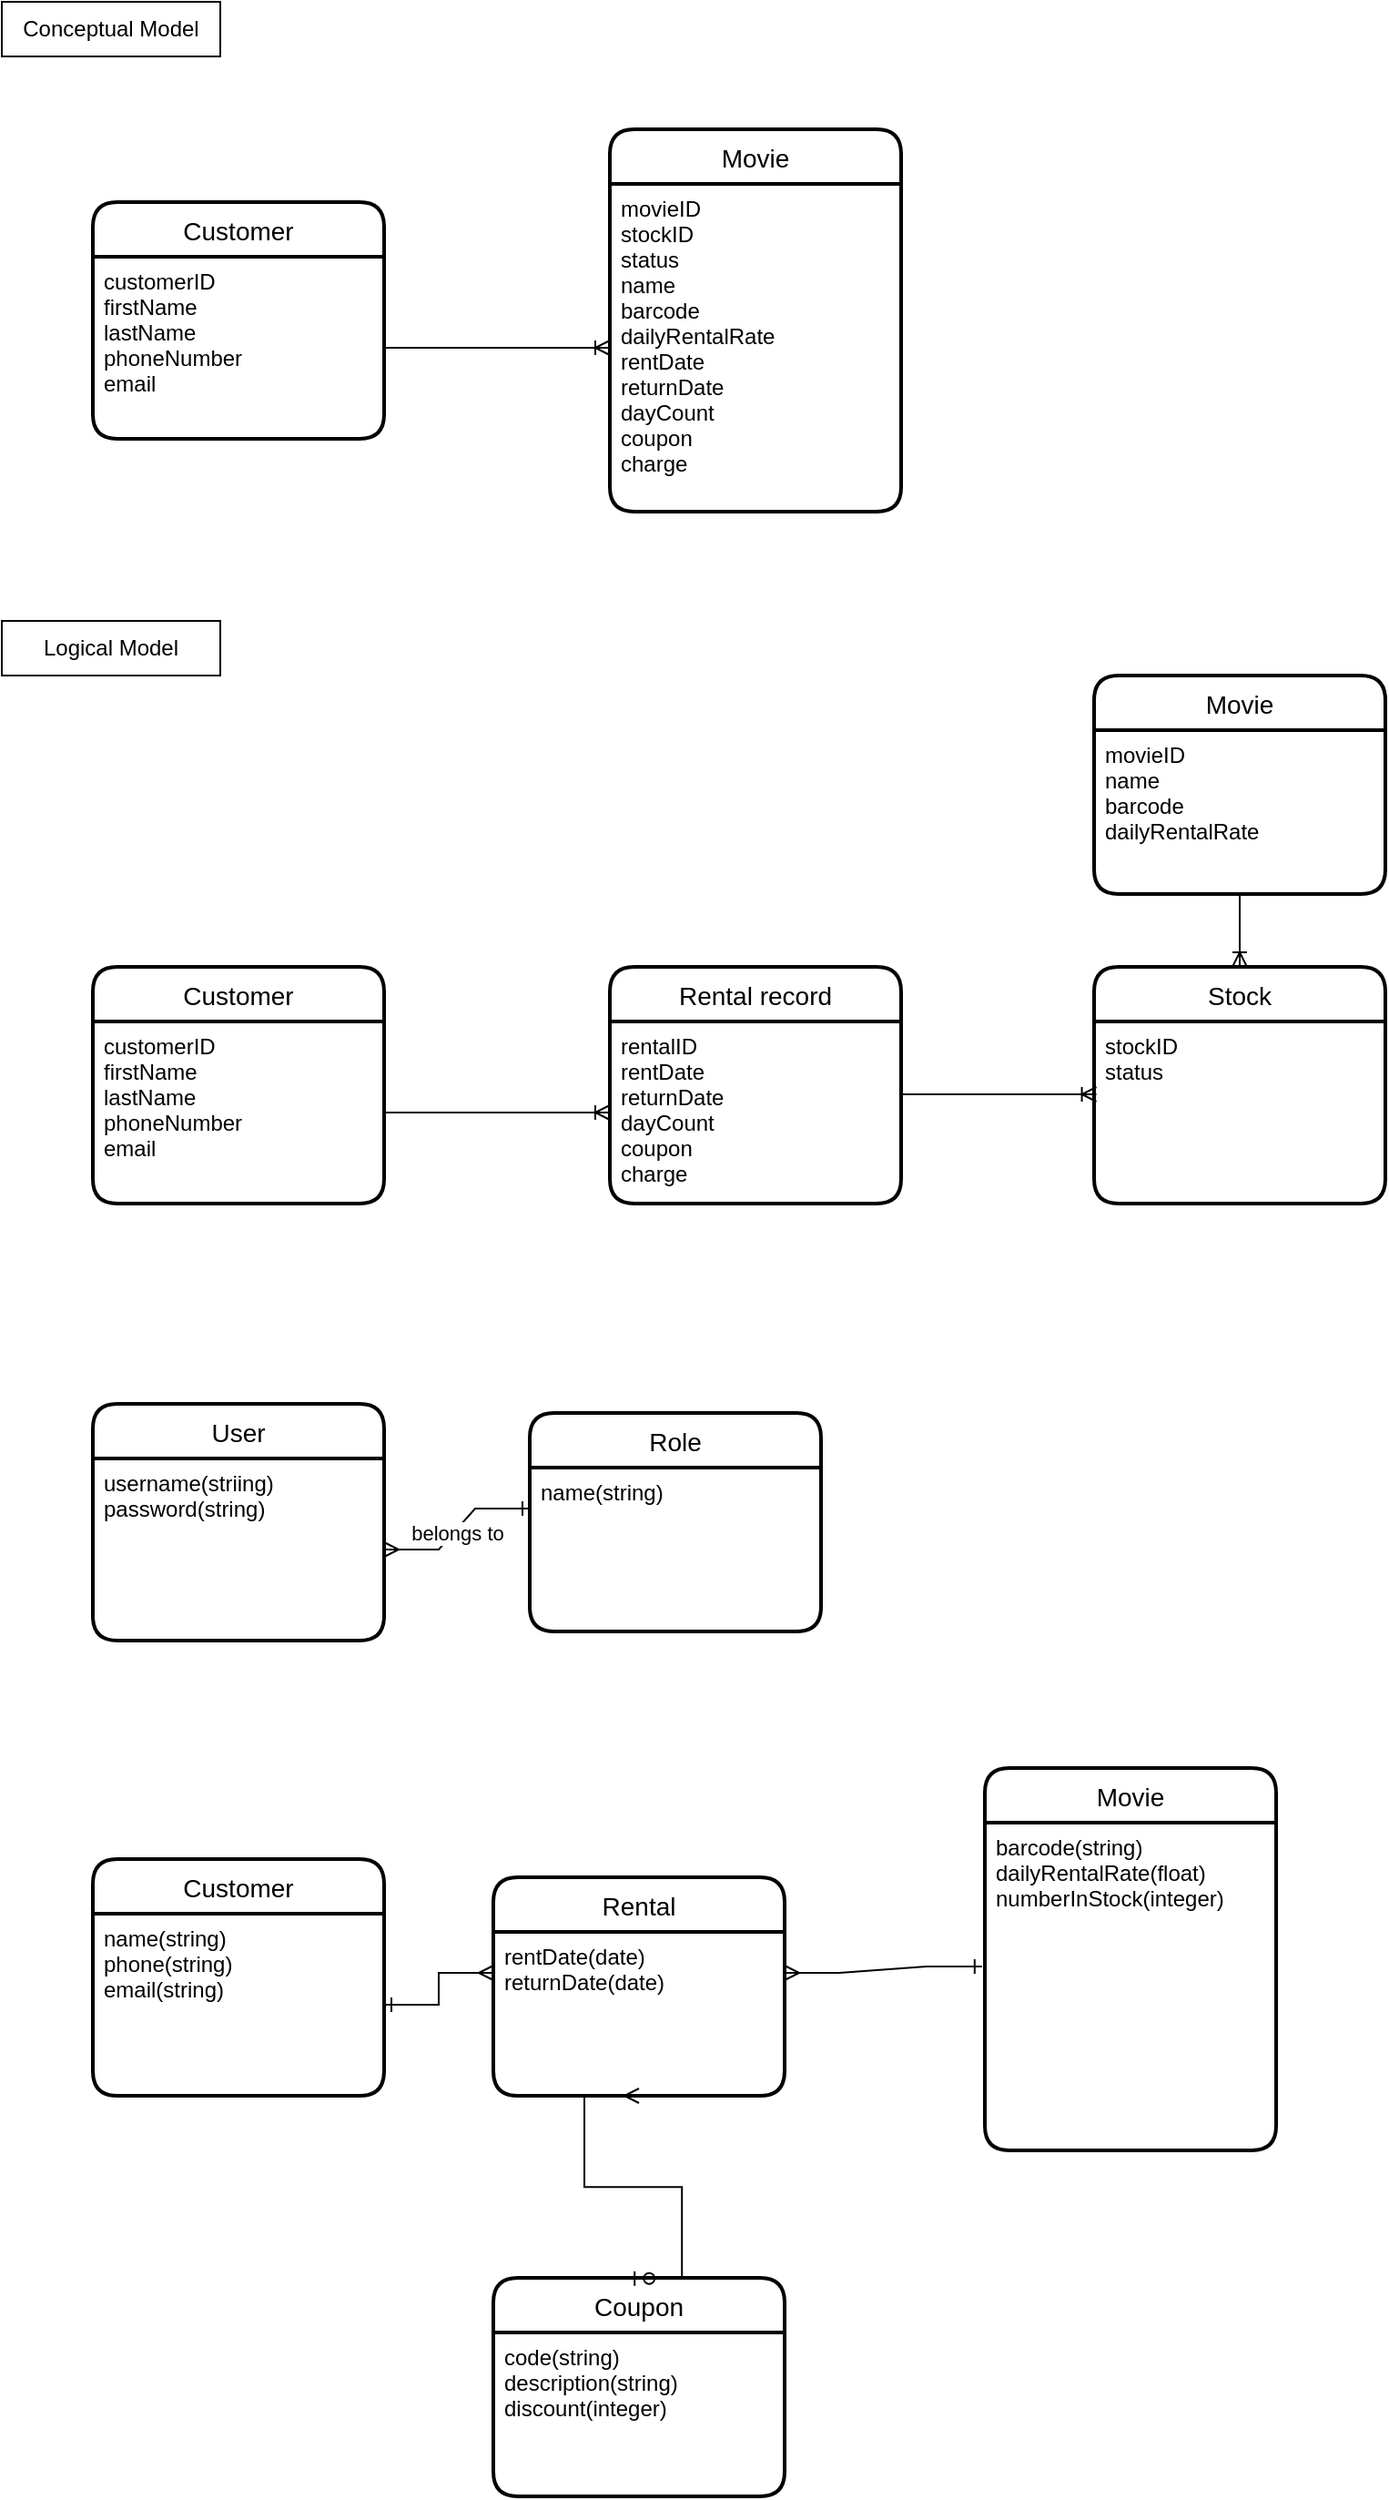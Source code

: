 <mxfile version="17.4.5" type="github">
  <diagram id="hTz190bk3s1_CpM7HC0W" name="Page-1">
    <mxGraphModel dx="1038" dy="544" grid="1" gridSize="10" guides="1" tooltips="1" connect="1" arrows="1" fold="1" page="1" pageScale="1" pageWidth="827" pageHeight="1169" math="0" shadow="0">
      <root>
        <mxCell id="0" />
        <mxCell id="1" parent="0" />
        <mxCell id="MXJ_lkBCTQzSXtX3pdmt-1" value="Conceptual Model" style="rounded=0;whiteSpace=wrap;html=1;" parent="1" vertex="1">
          <mxGeometry width="120" height="30" as="geometry" />
        </mxCell>
        <mxCell id="MXJ_lkBCTQzSXtX3pdmt-7" value="Customer" style="swimlane;childLayout=stackLayout;horizontal=1;startSize=30;horizontalStack=0;rounded=1;fontSize=14;fontStyle=0;strokeWidth=2;resizeParent=0;resizeLast=1;shadow=0;dashed=0;align=center;" parent="1" vertex="1">
          <mxGeometry x="50" y="110" width="160" height="130" as="geometry" />
        </mxCell>
        <mxCell id="MXJ_lkBCTQzSXtX3pdmt-8" value="customerID&#xa;firstName&#xa;lastName&#xa;phoneNumber&#xa;email" style="align=left;strokeColor=none;fillColor=none;spacingLeft=4;fontSize=12;verticalAlign=top;resizable=0;rotatable=0;part=1;" parent="MXJ_lkBCTQzSXtX3pdmt-7" vertex="1">
          <mxGeometry y="30" width="160" height="100" as="geometry" />
        </mxCell>
        <mxCell id="MXJ_lkBCTQzSXtX3pdmt-9" value="Movie" style="swimlane;childLayout=stackLayout;horizontal=1;startSize=30;horizontalStack=0;rounded=1;fontSize=14;fontStyle=0;strokeWidth=2;resizeParent=0;resizeLast=1;shadow=0;dashed=0;align=center;" parent="1" vertex="1">
          <mxGeometry x="334" y="70" width="160" height="210" as="geometry" />
        </mxCell>
        <mxCell id="MXJ_lkBCTQzSXtX3pdmt-10" value="movieID&#xa;stockID&#xa;status&#xa;name&#xa;barcode&#xa;dailyRentalRate&#xa;rentDate&#xa;returnDate&#xa;dayCount&#xa;coupon&#xa;charge" style="align=left;strokeColor=none;fillColor=none;spacingLeft=4;fontSize=12;verticalAlign=top;resizable=0;rotatable=0;part=1;" parent="MXJ_lkBCTQzSXtX3pdmt-9" vertex="1">
          <mxGeometry y="30" width="160" height="180" as="geometry" />
        </mxCell>
        <mxCell id="MXJ_lkBCTQzSXtX3pdmt-18" value="" style="edgeStyle=entityRelationEdgeStyle;fontSize=12;html=1;endArrow=ERoneToMany;rounded=0;exitX=1;exitY=0.5;exitDx=0;exitDy=0;entryX=0;entryY=0.5;entryDx=0;entryDy=0;" parent="1" source="MXJ_lkBCTQzSXtX3pdmt-8" target="MXJ_lkBCTQzSXtX3pdmt-10" edge="1">
          <mxGeometry width="100" height="100" relative="1" as="geometry">
            <mxPoint x="220" y="240" as="sourcePoint" />
            <mxPoint x="320" y="140" as="targetPoint" />
          </mxGeometry>
        </mxCell>
        <mxCell id="vFdzTWe66evXKx0dbc7Y-1" value="Logical Model" style="rounded=0;whiteSpace=wrap;html=1;" parent="1" vertex="1">
          <mxGeometry y="340" width="120" height="30" as="geometry" />
        </mxCell>
        <mxCell id="vFdzTWe66evXKx0dbc7Y-2" value="Movie" style="swimlane;childLayout=stackLayout;horizontal=1;startSize=30;horizontalStack=0;rounded=1;fontSize=14;fontStyle=0;strokeWidth=2;resizeParent=0;resizeLast=1;shadow=0;dashed=0;align=center;" parent="1" vertex="1">
          <mxGeometry x="600" y="370" width="160" height="120" as="geometry" />
        </mxCell>
        <mxCell id="vFdzTWe66evXKx0dbc7Y-3" value="movieID&#xa;name&#xa;barcode&#xa;dailyRentalRate" style="align=left;strokeColor=none;fillColor=none;spacingLeft=4;fontSize=12;verticalAlign=top;resizable=0;rotatable=0;part=1;" parent="vFdzTWe66evXKx0dbc7Y-2" vertex="1">
          <mxGeometry y="30" width="160" height="90" as="geometry" />
        </mxCell>
        <mxCell id="vFdzTWe66evXKx0dbc7Y-4" value="Stock" style="swimlane;childLayout=stackLayout;horizontal=1;startSize=30;horizontalStack=0;rounded=1;fontSize=14;fontStyle=0;strokeWidth=2;resizeParent=0;resizeLast=1;shadow=0;dashed=0;align=center;" parent="1" vertex="1">
          <mxGeometry x="600" y="530" width="160" height="130" as="geometry" />
        </mxCell>
        <mxCell id="vFdzTWe66evXKx0dbc7Y-5" value="stockID&#xa;status" style="align=left;strokeColor=none;fillColor=none;spacingLeft=4;fontSize=12;verticalAlign=top;resizable=0;rotatable=0;part=1;" parent="vFdzTWe66evXKx0dbc7Y-4" vertex="1">
          <mxGeometry y="30" width="160" height="100" as="geometry" />
        </mxCell>
        <mxCell id="vFdzTWe66evXKx0dbc7Y-6" value="Customer" style="swimlane;childLayout=stackLayout;horizontal=1;startSize=30;horizontalStack=0;rounded=1;fontSize=14;fontStyle=0;strokeWidth=2;resizeParent=0;resizeLast=1;shadow=0;dashed=0;align=center;" parent="1" vertex="1">
          <mxGeometry x="50" y="530" width="160" height="130" as="geometry" />
        </mxCell>
        <mxCell id="vFdzTWe66evXKx0dbc7Y-7" value="customerID&#xa;firstName&#xa;lastName&#xa;phoneNumber&#xa;email" style="align=left;strokeColor=none;fillColor=none;spacingLeft=4;fontSize=12;verticalAlign=top;resizable=0;rotatable=0;part=1;" parent="vFdzTWe66evXKx0dbc7Y-6" vertex="1">
          <mxGeometry y="30" width="160" height="100" as="geometry" />
        </mxCell>
        <mxCell id="vFdzTWe66evXKx0dbc7Y-8" value="Rental record" style="swimlane;childLayout=stackLayout;horizontal=1;startSize=30;horizontalStack=0;rounded=1;fontSize=14;fontStyle=0;strokeWidth=2;resizeParent=0;resizeLast=1;shadow=0;dashed=0;align=center;" parent="1" vertex="1">
          <mxGeometry x="334" y="530" width="160" height="130" as="geometry" />
        </mxCell>
        <mxCell id="vFdzTWe66evXKx0dbc7Y-9" value="rentalID&#xa;rentDate&#xa;returnDate&#xa;dayCount&#xa;coupon&#xa;charge" style="align=left;strokeColor=none;fillColor=none;spacingLeft=4;fontSize=12;verticalAlign=top;resizable=0;rotatable=0;part=1;" parent="vFdzTWe66evXKx0dbc7Y-8" vertex="1">
          <mxGeometry y="30" width="160" height="100" as="geometry" />
        </mxCell>
        <mxCell id="vFdzTWe66evXKx0dbc7Y-10" value="" style="fontSize=12;html=1;endArrow=ERoneToMany;rounded=0;exitX=0.5;exitY=1;exitDx=0;exitDy=0;entryX=0.5;entryY=0;entryDx=0;entryDy=0;" parent="1" source="vFdzTWe66evXKx0dbc7Y-3" target="vFdzTWe66evXKx0dbc7Y-4" edge="1">
          <mxGeometry width="100" height="100" relative="1" as="geometry">
            <mxPoint x="640" y="600" as="sourcePoint" />
            <mxPoint x="680" y="530" as="targetPoint" />
          </mxGeometry>
        </mxCell>
        <mxCell id="vFdzTWe66evXKx0dbc7Y-11" value="" style="edgeStyle=entityRelationEdgeStyle;fontSize=12;html=1;endArrow=ERoneToMany;rounded=0;exitX=1.005;exitY=0.4;exitDx=0;exitDy=0;exitPerimeter=0;entryX=0.008;entryY=0.4;entryDx=0;entryDy=0;entryPerimeter=0;" parent="1" source="vFdzTWe66evXKx0dbc7Y-9" target="vFdzTWe66evXKx0dbc7Y-5" edge="1">
          <mxGeometry width="100" height="100" relative="1" as="geometry">
            <mxPoint x="500" y="660" as="sourcePoint" />
            <mxPoint x="600" y="560" as="targetPoint" />
          </mxGeometry>
        </mxCell>
        <mxCell id="vFdzTWe66evXKx0dbc7Y-12" value="" style="edgeStyle=entityRelationEdgeStyle;fontSize=12;html=1;endArrow=ERoneToMany;rounded=0;exitX=1;exitY=0.5;exitDx=0;exitDy=0;entryX=0;entryY=0.5;entryDx=0;entryDy=0;" parent="1" source="vFdzTWe66evXKx0dbc7Y-7" target="vFdzTWe66evXKx0dbc7Y-9" edge="1">
          <mxGeometry width="100" height="100" relative="1" as="geometry">
            <mxPoint x="220" y="660" as="sourcePoint" />
            <mxPoint x="320" y="560" as="targetPoint" />
          </mxGeometry>
        </mxCell>
        <mxCell id="hnBGA0cPSTTm0U6I2sg--1" value="User" style="swimlane;childLayout=stackLayout;horizontal=1;startSize=30;horizontalStack=0;rounded=1;fontSize=14;fontStyle=0;strokeWidth=2;resizeParent=0;resizeLast=1;shadow=0;dashed=0;align=center;" vertex="1" parent="1">
          <mxGeometry x="50" y="770" width="160" height="130" as="geometry" />
        </mxCell>
        <mxCell id="hnBGA0cPSTTm0U6I2sg--2" value="username(striing)&#xa;password(string)" style="align=left;strokeColor=none;fillColor=none;spacingLeft=4;fontSize=12;verticalAlign=top;resizable=0;rotatable=0;part=1;" vertex="1" parent="hnBGA0cPSTTm0U6I2sg--1">
          <mxGeometry y="30" width="160" height="100" as="geometry" />
        </mxCell>
        <mxCell id="hnBGA0cPSTTm0U6I2sg--5" value="" style="edgeStyle=entityRelationEdgeStyle;fontSize=12;html=1;endArrow=ERone;rounded=0;exitX=1;exitY=0.5;exitDx=0;exitDy=0;startArrow=ERmany;startFill=0;entryX=0;entryY=0.25;entryDx=0;entryDy=0;endFill=0;" edge="1" parent="1" source="hnBGA0cPSTTm0U6I2sg--2" target="hnBGA0cPSTTm0U6I2sg--26">
          <mxGeometry width="100" height="100" relative="1" as="geometry">
            <mxPoint x="220" y="900" as="sourcePoint" />
            <mxPoint x="320" y="800" as="targetPoint" />
          </mxGeometry>
        </mxCell>
        <mxCell id="hnBGA0cPSTTm0U6I2sg--11" value="belongs to" style="edgeLabel;html=1;align=center;verticalAlign=middle;resizable=0;points=[];" vertex="1" connectable="0" parent="hnBGA0cPSTTm0U6I2sg--5">
          <mxGeometry x="-0.039" y="-1" relative="1" as="geometry">
            <mxPoint as="offset" />
          </mxGeometry>
        </mxCell>
        <mxCell id="hnBGA0cPSTTm0U6I2sg--6" value="Customer" style="swimlane;childLayout=stackLayout;horizontal=1;startSize=30;horizontalStack=0;rounded=1;fontSize=14;fontStyle=0;strokeWidth=2;resizeParent=0;resizeLast=1;shadow=0;dashed=0;align=center;" vertex="1" parent="1">
          <mxGeometry x="50" y="1020" width="160" height="130" as="geometry" />
        </mxCell>
        <mxCell id="hnBGA0cPSTTm0U6I2sg--7" value="name(string)&#xa;phone(string)&#xa;email(string)" style="align=left;strokeColor=none;fillColor=none;spacingLeft=4;fontSize=12;verticalAlign=top;resizable=0;rotatable=0;part=1;" vertex="1" parent="hnBGA0cPSTTm0U6I2sg--6">
          <mxGeometry y="30" width="160" height="100" as="geometry" />
        </mxCell>
        <mxCell id="hnBGA0cPSTTm0U6I2sg--8" value="Movie" style="swimlane;childLayout=stackLayout;horizontal=1;startSize=30;horizontalStack=0;rounded=1;fontSize=14;fontStyle=0;strokeWidth=2;resizeParent=0;resizeLast=1;shadow=0;dashed=0;align=center;" vertex="1" parent="1">
          <mxGeometry x="540" y="970" width="160" height="210" as="geometry" />
        </mxCell>
        <mxCell id="hnBGA0cPSTTm0U6I2sg--9" value="barcode(string)&#xa;dailyRentalRate(float)&#xa;numberInStock(integer)" style="align=left;strokeColor=none;fillColor=none;spacingLeft=4;fontSize=12;verticalAlign=top;resizable=0;rotatable=0;part=1;" vertex="1" parent="hnBGA0cPSTTm0U6I2sg--8">
          <mxGeometry y="30" width="160" height="180" as="geometry" />
        </mxCell>
        <mxCell id="hnBGA0cPSTTm0U6I2sg--15" value="Rental" style="swimlane;childLayout=stackLayout;horizontal=1;startSize=30;horizontalStack=0;rounded=1;fontSize=14;fontStyle=0;strokeWidth=2;resizeParent=0;resizeLast=1;shadow=0;dashed=0;align=center;" vertex="1" parent="1">
          <mxGeometry x="270" y="1030" width="160" height="120" as="geometry" />
        </mxCell>
        <mxCell id="hnBGA0cPSTTm0U6I2sg--16" value="rentDate(date)&#xa;returnDate(date)" style="align=left;strokeColor=none;fillColor=none;spacingLeft=4;fontSize=12;verticalAlign=top;resizable=0;rotatable=0;part=1;" vertex="1" parent="hnBGA0cPSTTm0U6I2sg--15">
          <mxGeometry y="30" width="160" height="90" as="geometry" />
        </mxCell>
        <mxCell id="hnBGA0cPSTTm0U6I2sg--20" value="" style="edgeStyle=entityRelationEdgeStyle;fontSize=12;html=1;endArrow=ERone;rounded=0;entryX=1;entryY=0.5;entryDx=0;entryDy=0;exitX=0;exitY=0.25;exitDx=0;exitDy=0;startArrow=ERmany;startFill=0;endFill=0;" edge="1" parent="1" source="hnBGA0cPSTTm0U6I2sg--16" target="hnBGA0cPSTTm0U6I2sg--7">
          <mxGeometry width="100" height="100" relative="1" as="geometry">
            <mxPoint x="200" y="1320" as="sourcePoint" />
            <mxPoint x="300" y="1220" as="targetPoint" />
          </mxGeometry>
        </mxCell>
        <mxCell id="hnBGA0cPSTTm0U6I2sg--21" value="Coupon" style="swimlane;childLayout=stackLayout;horizontal=1;startSize=30;horizontalStack=0;rounded=1;fontSize=14;fontStyle=0;strokeWidth=2;resizeParent=0;resizeLast=1;shadow=0;dashed=0;align=center;" vertex="1" parent="1">
          <mxGeometry x="270" y="1250" width="160" height="120" as="geometry" />
        </mxCell>
        <mxCell id="hnBGA0cPSTTm0U6I2sg--22" value="code(string)&#xa;description(string)&#xa;discount(integer)" style="align=left;strokeColor=none;fillColor=none;spacingLeft=4;fontSize=12;verticalAlign=top;resizable=0;rotatable=0;part=1;" vertex="1" parent="hnBGA0cPSTTm0U6I2sg--21">
          <mxGeometry y="30" width="160" height="90" as="geometry" />
        </mxCell>
        <mxCell id="hnBGA0cPSTTm0U6I2sg--23" value="" style="edgeStyle=entityRelationEdgeStyle;fontSize=12;html=1;endArrow=ERone;startArrow=ERmany;rounded=0;exitX=1;exitY=0.25;exitDx=0;exitDy=0;entryX=-0.01;entryY=0.439;entryDx=0;entryDy=0;entryPerimeter=0;endFill=0;" edge="1" parent="1" source="hnBGA0cPSTTm0U6I2sg--16" target="hnBGA0cPSTTm0U6I2sg--9">
          <mxGeometry width="100" height="100" relative="1" as="geometry">
            <mxPoint x="420" y="1170" as="sourcePoint" />
            <mxPoint x="520" y="1070" as="targetPoint" />
          </mxGeometry>
        </mxCell>
        <mxCell id="hnBGA0cPSTTm0U6I2sg--25" value="Role" style="swimlane;childLayout=stackLayout;horizontal=1;startSize=30;horizontalStack=0;rounded=1;fontSize=14;fontStyle=0;strokeWidth=2;resizeParent=0;resizeLast=1;shadow=0;dashed=0;align=center;" vertex="1" parent="1">
          <mxGeometry x="290" y="775" width="160" height="120" as="geometry" />
        </mxCell>
        <mxCell id="hnBGA0cPSTTm0U6I2sg--26" value="name(string)&#xa;" style="align=left;strokeColor=none;fillColor=none;spacingLeft=4;fontSize=12;verticalAlign=top;resizable=0;rotatable=0;part=1;" vertex="1" parent="hnBGA0cPSTTm0U6I2sg--25">
          <mxGeometry y="30" width="160" height="90" as="geometry" />
        </mxCell>
        <mxCell id="hnBGA0cPSTTm0U6I2sg--29" value="" style="edgeStyle=entityRelationEdgeStyle;fontSize=12;html=1;endArrow=ERmany;rounded=0;entryX=0.5;entryY=1;entryDx=0;entryDy=0;exitX=0.46;exitY=0.003;exitDx=0;exitDy=0;exitPerimeter=0;startArrow=ERzeroToOne;startFill=0;" edge="1" parent="1" source="hnBGA0cPSTTm0U6I2sg--21" target="hnBGA0cPSTTm0U6I2sg--16">
          <mxGeometry width="100" height="100" relative="1" as="geometry">
            <mxPoint x="340" y="1240" as="sourcePoint" />
            <mxPoint x="410" y="1170" as="targetPoint" />
          </mxGeometry>
        </mxCell>
      </root>
    </mxGraphModel>
  </diagram>
</mxfile>
